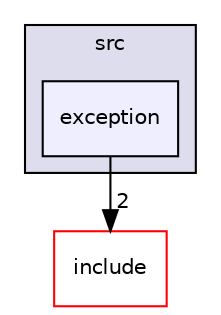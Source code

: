 digraph "exception" {
  compound=true
  node [ fontsize="10", fontname="Helvetica"];
  edge [ labelfontsize="10", labelfontname="Helvetica"];
  subgraph clusterdir_a065c5f60305fee3569f887679366939 {
    graph [ bgcolor="#ddddee", pencolor="black", label="src" fontname="Helvetica", fontsize="10", URL="dir_a065c5f60305fee3569f887679366939.html"]
  dir_f996d03a8870ba3a35ec6948a3d9dfc5 [shape=box, label="exception", style="filled", fillcolor="#eeeeff", pencolor="black", URL="dir_f996d03a8870ba3a35ec6948a3d9dfc5.html"];
  }
  dir_5a30104352ef4255dc24354b02eb2d20 [shape=box label="include" fillcolor="white" style="filled" color="red" URL="dir_5a30104352ef4255dc24354b02eb2d20.html"];
  dir_f996d03a8870ba3a35ec6948a3d9dfc5->dir_5a30104352ef4255dc24354b02eb2d20 [headlabel="2", labeldistance=1.5 headhref="dir_000024_000003.html"];
}
